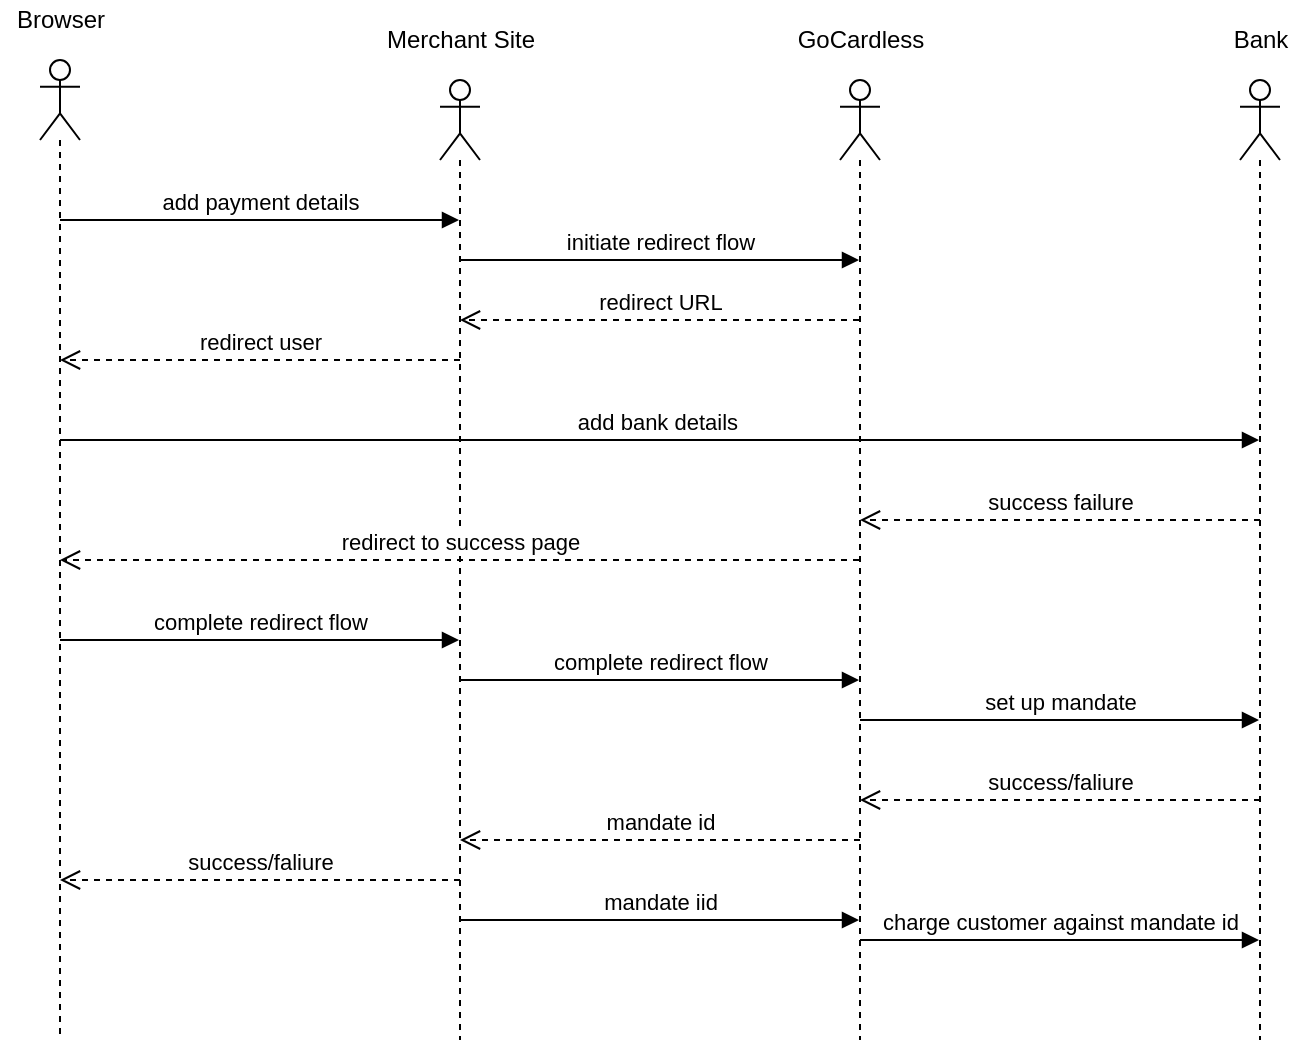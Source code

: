 <mxfile version="14.4.3" type="device" pages="2"><diagram id="KKVYqUFnc3D_Ub3-gKzY" name="How-GoCardless-Works"><mxGraphModel dx="1024" dy="592" grid="1" gridSize="10" guides="1" tooltips="1" connect="1" arrows="1" fold="1" page="1" pageScale="1" pageWidth="850" pageHeight="1100" math="0" shadow="0"><root><mxCell id="0"/><mxCell id="1" parent="0"/><mxCell id="zFlRWO8llB9Eq1i4ljyJ-1" value="" style="shape=umlLifeline;participant=umlActor;perimeter=lifelinePerimeter;whiteSpace=wrap;html=1;container=1;collapsible=0;recursiveResize=0;verticalAlign=top;spacingTop=36;outlineConnect=0;" parent="1" vertex="1"><mxGeometry x="70" y="70" width="20" height="490" as="geometry"/></mxCell><mxCell id="zFlRWO8llB9Eq1i4ljyJ-2" value="add payment details" style="html=1;verticalAlign=bottom;endArrow=block;" parent="zFlRWO8llB9Eq1i4ljyJ-1" target="zFlRWO8llB9Eq1i4ljyJ-4" edge="1"><mxGeometry x="0.003" width="80" relative="1" as="geometry"><mxPoint x="10" y="80" as="sourcePoint"/><mxPoint x="90" y="80" as="targetPoint"/><mxPoint as="offset"/></mxGeometry></mxCell><mxCell id="zFlRWO8llB9Eq1i4ljyJ-14" value="add bank details&amp;nbsp;" style="html=1;verticalAlign=bottom;endArrow=block;" parent="zFlRWO8llB9Eq1i4ljyJ-1" target="zFlRWO8llB9Eq1i4ljyJ-10" edge="1"><mxGeometry width="80" relative="1" as="geometry"><mxPoint x="10" y="190" as="sourcePoint"/><mxPoint x="90" y="190" as="targetPoint"/></mxGeometry></mxCell><mxCell id="GUbpIWPzMmHcQwOf3BvX-10" value="complete redirect flow" style="html=1;verticalAlign=bottom;endArrow=block;" parent="zFlRWO8llB9Eq1i4ljyJ-1" target="zFlRWO8llB9Eq1i4ljyJ-4" edge="1"><mxGeometry width="80" relative="1" as="geometry"><mxPoint x="10" y="290" as="sourcePoint"/><mxPoint x="90" y="290" as="targetPoint"/></mxGeometry></mxCell><mxCell id="zFlRWO8llB9Eq1i4ljyJ-3" value="Browser" style="text;html=1;align=center;verticalAlign=middle;resizable=0;points=[];autosize=1;" parent="1" vertex="1"><mxGeometry x="50" y="40" width="60" height="20" as="geometry"/></mxCell><mxCell id="zFlRWO8llB9Eq1i4ljyJ-4" value="" style="shape=umlLifeline;participant=umlActor;perimeter=lifelinePerimeter;whiteSpace=wrap;html=1;container=1;collapsible=0;recursiveResize=0;verticalAlign=top;spacingTop=36;outlineConnect=0;" parent="1" vertex="1"><mxGeometry x="270" y="80" width="20" height="480" as="geometry"/></mxCell><mxCell id="Xu4G71qumz16rwl9kbuF-1" value="mandate iid" style="html=1;verticalAlign=bottom;endArrow=block;" parent="zFlRWO8llB9Eq1i4ljyJ-4" target="zFlRWO8llB9Eq1i4ljyJ-6" edge="1"><mxGeometry width="80" relative="1" as="geometry"><mxPoint x="10" y="420" as="sourcePoint"/><mxPoint x="90" y="420" as="targetPoint"/></mxGeometry></mxCell><mxCell id="zFlRWO8llB9Eq1i4ljyJ-5" value="Merchant Site" style="text;html=1;align=center;verticalAlign=middle;resizable=0;points=[];autosize=1;" parent="1" vertex="1"><mxGeometry x="235" y="50" width="90" height="20" as="geometry"/></mxCell><mxCell id="zFlRWO8llB9Eq1i4ljyJ-6" value="" style="shape=umlLifeline;participant=umlActor;perimeter=lifelinePerimeter;whiteSpace=wrap;html=1;container=1;collapsible=0;recursiveResize=0;verticalAlign=top;spacingTop=36;outlineConnect=0;" parent="1" vertex="1"><mxGeometry x="470" y="80" width="20" height="480" as="geometry"/></mxCell><mxCell id="zFlRWO8llB9Eq1i4ljyJ-23" value="charge customer against mandate id" style="html=1;verticalAlign=bottom;endArrow=block;" parent="zFlRWO8llB9Eq1i4ljyJ-6" target="zFlRWO8llB9Eq1i4ljyJ-10" edge="1"><mxGeometry width="80" relative="1" as="geometry"><mxPoint x="10" y="430" as="sourcePoint"/><mxPoint x="90" y="430" as="targetPoint"/></mxGeometry></mxCell><mxCell id="GUbpIWPzMmHcQwOf3BvX-11" value="set up mandate" style="html=1;verticalAlign=bottom;endArrow=block;" parent="zFlRWO8llB9Eq1i4ljyJ-6" target="zFlRWO8llB9Eq1i4ljyJ-10" edge="1"><mxGeometry width="80" relative="1" as="geometry"><mxPoint x="10" y="320" as="sourcePoint"/><mxPoint x="90" y="320" as="targetPoint"/></mxGeometry></mxCell><mxCell id="zFlRWO8llB9Eq1i4ljyJ-7" value="GoCardless" style="text;html=1;align=center;verticalAlign=middle;resizable=0;points=[];autosize=1;" parent="1" vertex="1"><mxGeometry x="440" y="50" width="80" height="20" as="geometry"/></mxCell><mxCell id="zFlRWO8llB9Eq1i4ljyJ-9" value="initiate redirect flow" style="html=1;verticalAlign=bottom;endArrow=block;" parent="1" source="zFlRWO8llB9Eq1i4ljyJ-4" target="zFlRWO8llB9Eq1i4ljyJ-6" edge="1"><mxGeometry width="80" relative="1" as="geometry"><mxPoint x="280" y="190" as="sourcePoint"/><mxPoint x="360" y="190" as="targetPoint"/><Array as="points"><mxPoint x="340" y="170"/></Array></mxGeometry></mxCell><mxCell id="zFlRWO8llB9Eq1i4ljyJ-10" value="" style="shape=umlLifeline;participant=umlActor;perimeter=lifelinePerimeter;whiteSpace=wrap;html=1;container=1;collapsible=0;recursiveResize=0;verticalAlign=top;spacingTop=36;outlineConnect=0;" parent="1" vertex="1"><mxGeometry x="670" y="80" width="20" height="480" as="geometry"/></mxCell><mxCell id="zFlRWO8llB9Eq1i4ljyJ-12" value="redirect URL" style="html=1;verticalAlign=bottom;endArrow=open;dashed=1;endSize=8;" parent="1" source="zFlRWO8llB9Eq1i4ljyJ-6" edge="1"><mxGeometry relative="1" as="geometry"><mxPoint x="450" y="200" as="sourcePoint"/><mxPoint x="280" y="200" as="targetPoint"/><Array as="points"/></mxGeometry></mxCell><mxCell id="zFlRWO8llB9Eq1i4ljyJ-13" value="Bank" style="text;html=1;align=center;verticalAlign=middle;resizable=0;points=[];autosize=1;" parent="1" vertex="1"><mxGeometry x="660" y="50" width="40" height="20" as="geometry"/></mxCell><mxCell id="GUbpIWPzMmHcQwOf3BvX-2" value="redirect user" style="html=1;verticalAlign=bottom;endArrow=open;dashed=1;endSize=8;" parent="1" target="zFlRWO8llB9Eq1i4ljyJ-1" edge="1"><mxGeometry relative="1" as="geometry"><mxPoint x="280" y="220" as="sourcePoint"/><mxPoint x="200" y="220" as="targetPoint"/></mxGeometry></mxCell><mxCell id="GUbpIWPzMmHcQwOf3BvX-3" value="redirect to success page" style="html=1;verticalAlign=bottom;endArrow=open;dashed=1;endSize=8;" parent="1" source="zFlRWO8llB9Eq1i4ljyJ-6" target="zFlRWO8llB9Eq1i4ljyJ-1" edge="1"><mxGeometry relative="1" as="geometry"><mxPoint x="450" y="330" as="sourcePoint"/><mxPoint x="280" y="320" as="targetPoint"/></mxGeometry></mxCell><mxCell id="GUbpIWPzMmHcQwOf3BvX-5" value="success failure" style="html=1;verticalAlign=bottom;endArrow=open;dashed=1;endSize=8;" parent="1" target="zFlRWO8llB9Eq1i4ljyJ-6" edge="1"><mxGeometry relative="1" as="geometry"><mxPoint x="680" y="300" as="sourcePoint"/><mxPoint x="600" y="300" as="targetPoint"/></mxGeometry></mxCell><mxCell id="zFlRWO8llB9Eq1i4ljyJ-17" value="complete redirect flow" style="html=1;verticalAlign=bottom;endArrow=block;" parent="1" source="zFlRWO8llB9Eq1i4ljyJ-4" target="zFlRWO8llB9Eq1i4ljyJ-6" edge="1"><mxGeometry width="80" relative="1" as="geometry"><mxPoint x="280" y="360" as="sourcePoint"/><mxPoint x="360" y="360" as="targetPoint"/><Array as="points"><mxPoint x="330" y="380"/></Array></mxGeometry></mxCell><mxCell id="GUbpIWPzMmHcQwOf3BvX-12" value="success/faliure" style="html=1;verticalAlign=bottom;endArrow=open;dashed=1;endSize=8;" parent="1" target="zFlRWO8llB9Eq1i4ljyJ-6" edge="1"><mxGeometry relative="1" as="geometry"><mxPoint x="680" y="440" as="sourcePoint"/><mxPoint x="600" y="440" as="targetPoint"/></mxGeometry></mxCell><mxCell id="GUbpIWPzMmHcQwOf3BvX-13" value="mandate id" style="html=1;verticalAlign=bottom;endArrow=open;dashed=1;endSize=8;" parent="1" target="zFlRWO8llB9Eq1i4ljyJ-4" edge="1"><mxGeometry relative="1" as="geometry"><mxPoint x="480" y="460" as="sourcePoint"/><mxPoint x="400" y="460" as="targetPoint"/></mxGeometry></mxCell><mxCell id="GUbpIWPzMmHcQwOf3BvX-14" value="success/faliure" style="html=1;verticalAlign=bottom;endArrow=open;dashed=1;endSize=8;" parent="1" target="zFlRWO8llB9Eq1i4ljyJ-1" edge="1"><mxGeometry relative="1" as="geometry"><mxPoint x="280" y="480" as="sourcePoint"/><mxPoint x="200" y="480" as="targetPoint"/></mxGeometry></mxCell></root></mxGraphModel></diagram><diagram id="ZomrgSqQtL6cdVu1Cs9e" name="Using-GoCardless-From-KillBill2"><mxGraphModel dx="1024" dy="592" grid="1" gridSize="10" guides="1" tooltips="1" connect="1" arrows="1" fold="1" page="1" pageScale="1" pageWidth="850" pageHeight="1100" math="0" shadow="0"><root><mxCell id="8xVmkuRIe6KVp7VBJVlf-0"/><mxCell id="8xVmkuRIe6KVp7VBJVlf-1" parent="8xVmkuRIe6KVp7VBJVlf-0"/><mxCell id="o8_gvHAobGrXDaASgvEa-0" value="" style="shape=umlLifeline;participant=umlActor;perimeter=lifelinePerimeter;whiteSpace=wrap;html=1;container=1;collapsible=0;recursiveResize=0;verticalAlign=top;spacingTop=36;outlineConnect=0;" parent="8xVmkuRIe6KVp7VBJVlf-1" vertex="1"><mxGeometry x="110" y="80" width="20" height="680" as="geometry"/></mxCell><mxCell id="o8_gvHAobGrXDaASgvEa-1" value="add payment details" style="html=1;verticalAlign=bottom;endArrow=block;" parent="o8_gvHAobGrXDaASgvEa-0" target="o8_gvHAobGrXDaASgvEa-5" edge="1"><mxGeometry x="0.003" width="80" relative="1" as="geometry"><mxPoint x="10" y="80" as="sourcePoint"/><mxPoint x="90" y="80" as="targetPoint"/><mxPoint as="offset"/></mxGeometry></mxCell><mxCell id="o8_gvHAobGrXDaASgvEa-2" value="add bank details" style="html=1;verticalAlign=bottom;endArrow=block;" parent="o8_gvHAobGrXDaASgvEa-0" target="o8_gvHAobGrXDaASgvEa-18" edge="1"><mxGeometry width="80" relative="1" as="geometry"><mxPoint x="10" y="260" as="sourcePoint"/><mxPoint x="90" y="260" as="targetPoint"/></mxGeometry></mxCell><mxCell id="o8_gvHAobGrXDaASgvEa-3" value="pay" style="html=1;verticalAlign=bottom;endArrow=block;" parent="o8_gvHAobGrXDaASgvEa-0" target="o8_gvHAobGrXDaASgvEa-5" edge="1"><mxGeometry width="80" relative="1" as="geometry"><mxPoint x="10" y="480" as="sourcePoint"/><mxPoint x="90" y="480" as="targetPoint"/></mxGeometry></mxCell><mxCell id="o8_gvHAobGrXDaASgvEa-4" value="Browser" style="text;html=1;align=center;verticalAlign=middle;resizable=0;points=[];autosize=1;" parent="8xVmkuRIe6KVp7VBJVlf-1" vertex="1"><mxGeometry x="90" y="60" width="60" height="20" as="geometry"/></mxCell><mxCell id="o8_gvHAobGrXDaASgvEa-5" value="" style="shape=umlLifeline;participant=umlActor;perimeter=lifelinePerimeter;whiteSpace=wrap;html=1;container=1;collapsible=0;recursiveResize=0;verticalAlign=top;spacingTop=36;outlineConnect=0;" parent="8xVmkuRIe6KVp7VBJVlf-1" vertex="1"><mxGeometry x="230" y="90" width="20" height="680" as="geometry"/></mxCell><mxCell id="o8_gvHAobGrXDaASgvEa-7" value="purchasePayment" style="html=1;verticalAlign=bottom;endArrow=block;" parent="o8_gvHAobGrXDaASgvEa-5" target="o8_gvHAobGrXDaASgvEa-9" edge="1"><mxGeometry width="80" relative="1" as="geometry"><mxPoint x="10" y="500" as="sourcePoint"/><mxPoint x="90" y="500" as="targetPoint"/></mxGeometry></mxCell><mxCell id="NJ05y7RPte0VFopD1NYS-0" value="addPaymentMethod" style="html=1;verticalAlign=bottom;endArrow=block;" parent="o8_gvHAobGrXDaASgvEa-5" target="o8_gvHAobGrXDaASgvEa-9" edge="1"><mxGeometry width="80" relative="1" as="geometry"><mxPoint x="10" y="330" as="sourcePoint"/><mxPoint x="90" y="330" as="targetPoint"/></mxGeometry></mxCell><mxCell id="o8_gvHAobGrXDaASgvEa-8" value="Merchant Site" style="text;html=1;align=center;verticalAlign=middle;resizable=0;points=[];autosize=1;" parent="8xVmkuRIe6KVp7VBJVlf-1" vertex="1"><mxGeometry x="195" y="60" width="90" height="20" as="geometry"/></mxCell><mxCell id="o8_gvHAobGrXDaASgvEa-9" value="" style="shape=umlLifeline;participant=umlActor;perimeter=lifelinePerimeter;whiteSpace=wrap;html=1;container=1;collapsible=0;recursiveResize=0;verticalAlign=top;spacingTop=36;outlineConnect=0;" parent="8xVmkuRIe6KVp7VBJVlf-1" vertex="1"><mxGeometry x="350" y="90" width="20" height="680" as="geometry"/></mxCell><mxCell id="o8_gvHAobGrXDaASgvEa-10" value="addPaymentMethod" style="html=1;verticalAlign=bottom;endArrow=block;" parent="o8_gvHAobGrXDaASgvEa-9" target="o8_gvHAobGrXDaASgvEa-13" edge="1"><mxGeometry width="80" relative="1" as="geometry"><mxPoint x="10" y="360" as="sourcePoint"/><mxPoint x="90" y="360" as="targetPoint"/></mxGeometry></mxCell><mxCell id="o8_gvHAobGrXDaASgvEa-11" value="purchasePayment" style="html=1;verticalAlign=bottom;endArrow=block;" parent="o8_gvHAobGrXDaASgvEa-9" target="o8_gvHAobGrXDaASgvEa-13" edge="1"><mxGeometry width="80" relative="1" as="geometry"><mxPoint x="10" y="520" as="sourcePoint"/><mxPoint x="90" y="520" as="targetPoint"/></mxGeometry></mxCell><mxCell id="o8_gvHAobGrXDaASgvEa-12" value="Kill Bill" style="text;html=1;align=center;verticalAlign=middle;resizable=0;points=[];autosize=1;" parent="8xVmkuRIe6KVp7VBJVlf-1" vertex="1"><mxGeometry x="335" y="60" width="50" height="20" as="geometry"/></mxCell><mxCell id="o8_gvHAobGrXDaASgvEa-13" value="" style="shape=umlLifeline;participant=umlActor;perimeter=lifelinePerimeter;whiteSpace=wrap;html=1;container=1;collapsible=0;recursiveResize=0;verticalAlign=top;spacingTop=36;outlineConnect=0;" parent="8xVmkuRIe6KVp7VBJVlf-1" vertex="1"><mxGeometry x="590" y="80" width="20" height="680" as="geometry"/></mxCell><mxCell id="o8_gvHAobGrXDaASgvEa-14" value="redirectFlows().create()" style="html=1;verticalAlign=bottom;endArrow=block;" parent="o8_gvHAobGrXDaASgvEa-13" target="o8_gvHAobGrXDaASgvEa-18" edge="1"><mxGeometry width="80" relative="1" as="geometry"><mxPoint x="10" y="140" as="sourcePoint"/><mxPoint x="90" y="140" as="targetPoint"/></mxGeometry></mxCell><mxCell id="o8_gvHAobGrXDaASgvEa-15" value="redirectFlows().complete" style="html=1;verticalAlign=bottom;endArrow=block;" parent="o8_gvHAobGrXDaASgvEa-13" target="o8_gvHAobGrXDaASgvEa-18" edge="1"><mxGeometry width="80" relative="1" as="geometry"><mxPoint x="10" y="380" as="sourcePoint"/><mxPoint x="90" y="380" as="targetPoint"/></mxGeometry></mxCell><mxCell id="o8_gvHAobGrXDaASgvEa-16" value="payments().create()" style="html=1;verticalAlign=bottom;endArrow=block;" parent="o8_gvHAobGrXDaASgvEa-13" target="o8_gvHAobGrXDaASgvEa-18" edge="1"><mxGeometry width="80" relative="1" as="geometry"><mxPoint x="10" y="540" as="sourcePoint"/><mxPoint x="90" y="540" as="targetPoint"/></mxGeometry></mxCell><mxCell id="o8_gvHAobGrXDaASgvEa-17" value="GoCardless Plugin" style="text;html=1;align=center;verticalAlign=middle;resizable=0;points=[];autosize=1;" parent="8xVmkuRIe6KVp7VBJVlf-1" vertex="1"><mxGeometry x="535" y="60" width="120" height="20" as="geometry"/></mxCell><mxCell id="o8_gvHAobGrXDaASgvEa-18" value="" style="shape=umlLifeline;participant=umlActor;perimeter=lifelinePerimeter;whiteSpace=wrap;html=1;container=1;collapsible=0;recursiveResize=0;verticalAlign=top;spacingTop=36;outlineConnect=0;" parent="8xVmkuRIe6KVp7VBJVlf-1" vertex="1"><mxGeometry x="750" y="80" width="20" height="680" as="geometry"/></mxCell><mxCell id="o8_gvHAobGrXDaASgvEa-19" value="GoCardless" style="text;html=1;align=center;verticalAlign=middle;resizable=0;points=[];autosize=1;" parent="8xVmkuRIe6KVp7VBJVlf-1" vertex="1"><mxGeometry x="720" y="60" width="80" height="20" as="geometry"/></mxCell><mxCell id="o8_gvHAobGrXDaASgvEa-20" value="/checkout/" style="html=1;verticalAlign=bottom;endArrow=block;" parent="8xVmkuRIe6KVp7VBJVlf-1" source="o8_gvHAobGrXDaASgvEa-5" target="o8_gvHAobGrXDaASgvEa-35" edge="1"><mxGeometry width="80" relative="1" as="geometry"><mxPoint x="270" y="190" as="sourcePoint"/><mxPoint x="440" y="190" as="targetPoint"/><Array as="points"><mxPoint x="320" y="180"/><mxPoint x="370" y="180"/></Array></mxGeometry></mxCell><mxCell id="o8_gvHAobGrXDaASgvEa-21" value="buildFormDescriptor" style="html=1;verticalAlign=bottom;endArrow=block;" parent="8xVmkuRIe6KVp7VBJVlf-1" source="o8_gvHAobGrXDaASgvEa-35" target="o8_gvHAobGrXDaASgvEa-13" edge="1"><mxGeometry width="80" relative="1" as="geometry"><mxPoint x="289.5" y="190" as="sourcePoint"/><mxPoint x="449.5" y="190" as="targetPoint"/><Array as="points"><mxPoint x="500" y="200"/></Array></mxGeometry></mxCell><mxCell id="o8_gvHAobGrXDaASgvEa-22" value="redirect URL" style="html=1;verticalAlign=bottom;endArrow=open;dashed=1;endSize=8;" parent="8xVmkuRIe6KVp7VBJVlf-1" edge="1"><mxGeometry relative="1" as="geometry"><mxPoint x="600" y="280" as="sourcePoint"/><mxPoint x="360" y="280" as="targetPoint"/></mxGeometry></mxCell><mxCell id="o8_gvHAobGrXDaASgvEa-23" value="redirect URL" style="html=1;verticalAlign=bottom;endArrow=open;dashed=1;endSize=8;" parent="8xVmkuRIe6KVp7VBJVlf-1" target="o8_gvHAobGrXDaASgvEa-5" edge="1"><mxGeometry relative="1" as="geometry"><mxPoint x="360" y="300" as="sourcePoint"/><mxPoint x="360" y="300" as="targetPoint"/></mxGeometry></mxCell><mxCell id="o8_gvHAobGrXDaASgvEa-24" value="redirect user" style="html=1;verticalAlign=bottom;endArrow=open;dashed=1;endSize=8;" parent="8xVmkuRIe6KVp7VBJVlf-1" target="o8_gvHAobGrXDaASgvEa-0" edge="1"><mxGeometry relative="1" as="geometry"><mxPoint x="240" y="320" as="sourcePoint"/><mxPoint x="200" y="320" as="targetPoint"/></mxGeometry></mxCell><mxCell id="o8_gvHAobGrXDaASgvEa-26" value="mandate Id" style="html=1;verticalAlign=bottom;endArrow=open;dashed=1;endSize=8;" parent="8xVmkuRIe6KVp7VBJVlf-1" source="o8_gvHAobGrXDaASgvEa-18" target="o8_gvHAobGrXDaASgvEa-13" edge="1"><mxGeometry relative="1" as="geometry"><mxPoint x="740" y="500" as="sourcePoint"/><mxPoint x="660" y="500" as="targetPoint"/><Array as="points"><mxPoint x="670" y="500"/></Array></mxGeometry></mxCell><mxCell id="o8_gvHAobGrXDaASgvEa-27" value="mandate Id" style="html=1;verticalAlign=bottom;endArrow=open;dashed=1;endSize=8;" parent="8xVmkuRIe6KVp7VBJVlf-1" target="o8_gvHAobGrXDaASgvEa-9" edge="1"><mxGeometry relative="1" as="geometry"><mxPoint x="600" y="520" as="sourcePoint"/><mxPoint x="520" y="520" as="targetPoint"/></mxGeometry></mxCell><mxCell id="o8_gvHAobGrXDaASgvEa-28" value="success/failure" style="html=1;verticalAlign=bottom;endArrow=open;dashed=1;endSize=8;" parent="8xVmkuRIe6KVp7VBJVlf-1" target="o8_gvHAobGrXDaASgvEa-5" edge="1"><mxGeometry relative="1" as="geometry"><mxPoint x="360" y="540" as="sourcePoint"/><mxPoint x="360" y="540" as="targetPoint"/></mxGeometry></mxCell><mxCell id="o8_gvHAobGrXDaASgvEa-29" value="redirect URL" style="html=1;verticalAlign=bottom;endArrow=open;dashed=1;endSize=8;" parent="8xVmkuRIe6KVp7VBJVlf-1" target="o8_gvHAobGrXDaASgvEa-13" edge="1"><mxGeometry relative="1" as="geometry"><mxPoint x="760" y="260" as="sourcePoint"/><mxPoint x="680" y="260" as="targetPoint"/></mxGeometry></mxCell><mxCell id="o8_gvHAobGrXDaASgvEa-30" value="payment id" style="html=1;verticalAlign=bottom;endArrow=open;dashed=1;endSize=8;" parent="8xVmkuRIe6KVp7VBJVlf-1" target="o8_gvHAobGrXDaASgvEa-13" edge="1"><mxGeometry relative="1" as="geometry"><mxPoint x="760" y="660" as="sourcePoint"/><mxPoint x="680" y="660" as="targetPoint"/></mxGeometry></mxCell><mxCell id="o8_gvHAobGrXDaASgvEa-31" value="payment id" style="html=1;verticalAlign=bottom;endArrow=open;dashed=1;endSize=8;" parent="8xVmkuRIe6KVp7VBJVlf-1" target="o8_gvHAobGrXDaASgvEa-9" edge="1"><mxGeometry relative="1" as="geometry"><mxPoint x="600" y="680" as="sourcePoint"/><mxPoint x="520" y="680" as="targetPoint"/></mxGeometry></mxCell><mxCell id="o8_gvHAobGrXDaASgvEa-32" value="payment id" style="html=1;verticalAlign=bottom;endArrow=open;dashed=1;endSize=8;" parent="8xVmkuRIe6KVp7VBJVlf-1" target="o8_gvHAobGrXDaASgvEa-5" edge="1"><mxGeometry relative="1" as="geometry"><mxPoint x="360" y="700" as="sourcePoint"/><mxPoint x="360" y="700" as="targetPoint"/></mxGeometry></mxCell><mxCell id="o8_gvHAobGrXDaASgvEa-33" value="payment id" style="html=1;verticalAlign=bottom;endArrow=open;dashed=1;endSize=8;" parent="8xVmkuRIe6KVp7VBJVlf-1" target="o8_gvHAobGrXDaASgvEa-0" edge="1"><mxGeometry relative="1" as="geometry"><mxPoint x="240" y="720" as="sourcePoint"/><mxPoint x="200" y="720" as="targetPoint"/></mxGeometry></mxCell><mxCell id="o8_gvHAobGrXDaASgvEa-35" value="" style="shape=umlLifeline;participant=umlActor;perimeter=lifelinePerimeter;whiteSpace=wrap;html=1;container=1;collapsible=0;recursiveResize=0;verticalAlign=top;spacingTop=36;outlineConnect=0;" parent="8xVmkuRIe6KVp7VBJVlf-1" vertex="1"><mxGeometry x="470" y="80" width="20" height="680" as="geometry"/></mxCell><mxCell id="o8_gvHAobGrXDaASgvEa-37" value="Checkout Servlet" style="text;html=1;align=center;verticalAlign=middle;resizable=0;points=[];autosize=1;" parent="8xVmkuRIe6KVp7VBJVlf-1" vertex="1"><mxGeometry x="425" y="60" width="110" height="20" as="geometry"/></mxCell><mxCell id="hC9oaeyklfhNiBSL9XLt-0" value="success URL" style="html=1;verticalAlign=bottom;endArrow=open;dashed=1;endSize=8;" parent="8xVmkuRIe6KVp7VBJVlf-1" target="o8_gvHAobGrXDaASgvEa-5" edge="1"><mxGeometry relative="1" as="geometry"><mxPoint x="760" y="380" as="sourcePoint"/><mxPoint x="680" y="380" as="targetPoint"/></mxGeometry></mxCell></root></mxGraphModel></diagram></mxfile>